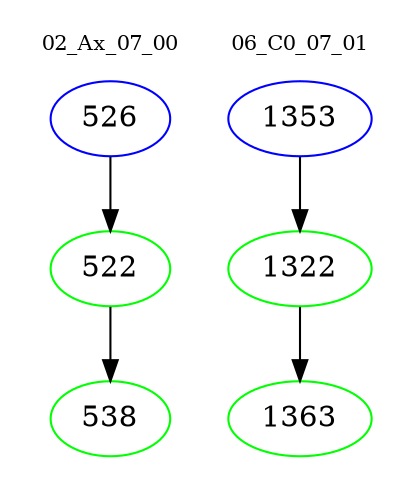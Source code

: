 digraph{
subgraph cluster_0 {
color = white
label = "02_Ax_07_00";
fontsize=10;
T0_526 [label="526", color="blue"]
T0_526 -> T0_522 [color="black"]
T0_522 [label="522", color="green"]
T0_522 -> T0_538 [color="black"]
T0_538 [label="538", color="green"]
}
subgraph cluster_1 {
color = white
label = "06_C0_07_01";
fontsize=10;
T1_1353 [label="1353", color="blue"]
T1_1353 -> T1_1322 [color="black"]
T1_1322 [label="1322", color="green"]
T1_1322 -> T1_1363 [color="black"]
T1_1363 [label="1363", color="green"]
}
}
